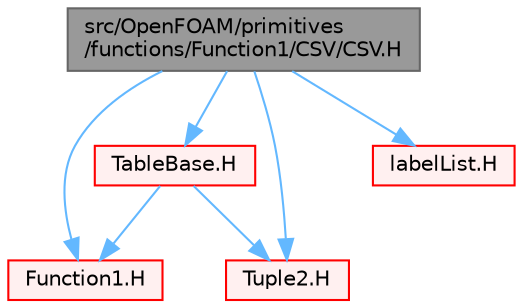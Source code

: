 digraph "src/OpenFOAM/primitives/functions/Function1/CSV/CSV.H"
{
 // LATEX_PDF_SIZE
  bgcolor="transparent";
  edge [fontname=Helvetica,fontsize=10,labelfontname=Helvetica,labelfontsize=10];
  node [fontname=Helvetica,fontsize=10,shape=box,height=0.2,width=0.4];
  Node1 [id="Node000001",label="src/OpenFOAM/primitives\l/functions/Function1/CSV/CSV.H",height=0.2,width=0.4,color="gray40", fillcolor="grey60", style="filled", fontcolor="black",tooltip=" "];
  Node1 -> Node2 [id="edge1_Node000001_Node000002",color="steelblue1",style="solid",tooltip=" "];
  Node2 [id="Node000002",label="Function1.H",height=0.2,width=0.4,color="red", fillcolor="#FFF0F0", style="filled",URL="$Function1_8H.html",tooltip=" "];
  Node1 -> Node193 [id="edge2_Node000001_Node000193",color="steelblue1",style="solid",tooltip=" "];
  Node193 [id="Node000193",label="TableBase.H",height=0.2,width=0.4,color="red", fillcolor="#FFF0F0", style="filled",URL="$TableBase_8H.html",tooltip=" "];
  Node193 -> Node2 [id="edge3_Node000193_Node000002",color="steelblue1",style="solid",tooltip=" "];
  Node193 -> Node186 [id="edge4_Node000193_Node000186",color="steelblue1",style="solid",tooltip=" "];
  Node186 [id="Node000186",label="Tuple2.H",height=0.2,width=0.4,color="red", fillcolor="#FFF0F0", style="filled",URL="$Tuple2_8H.html",tooltip=" "];
  Node1 -> Node186 [id="edge5_Node000001_Node000186",color="steelblue1",style="solid",tooltip=" "];
  Node1 -> Node162 [id="edge6_Node000001_Node000162",color="steelblue1",style="solid",tooltip=" "];
  Node162 [id="Node000162",label="labelList.H",height=0.2,width=0.4,color="red", fillcolor="#FFF0F0", style="filled",URL="$labelList_8H.html",tooltip=" "];
}
